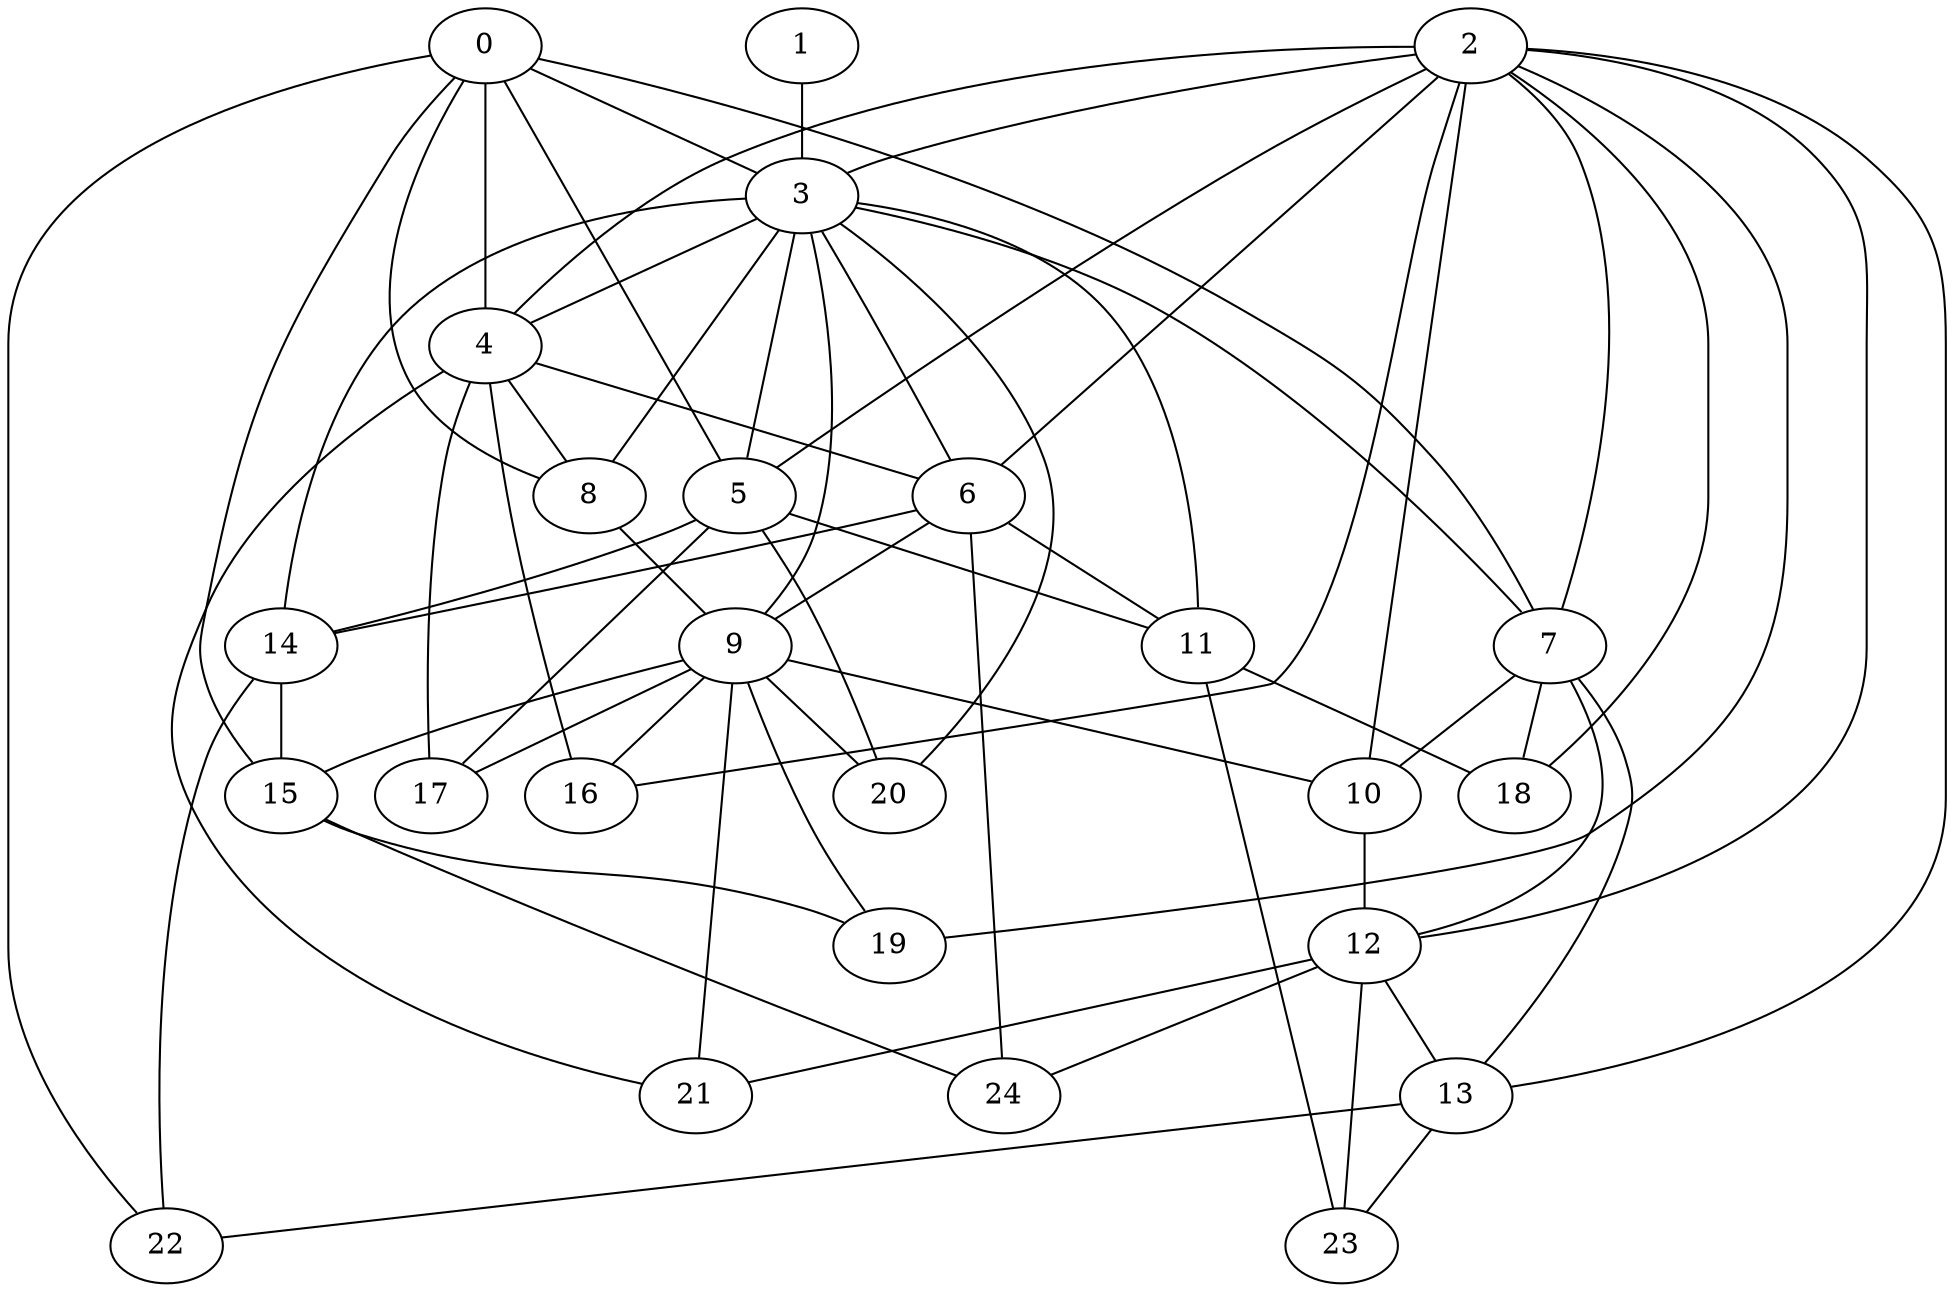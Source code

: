 strict graph "barabasi_albert_graph(25,3)" {
0;
1;
2;
3;
4;
5;
6;
7;
8;
9;
10;
11;
12;
13;
14;
15;
16;
17;
18;
19;
20;
21;
22;
23;
24;
0 -- 3  [is_available=True, prob="0.0950485385171"];
0 -- 4  [is_available=True, prob="0.6743986909"];
0 -- 5  [is_available=True, prob="0.421686349078"];
0 -- 7  [is_available=True, prob="0.26170812048"];
0 -- 8  [is_available=True, prob="0.211746576497"];
0 -- 15  [is_available=True, prob="0.158034315594"];
0 -- 22  [is_available=True, prob="0.0656992067404"];
1 -- 3  [is_available=True, prob="0.487342232964"];
2 -- 3  [is_available=True, prob="0.514750236183"];
2 -- 4  [is_available=True, prob="0.725509914359"];
2 -- 5  [is_available=True, prob="0.313965473379"];
2 -- 6  [is_available=True, prob="1.0"];
2 -- 7  [is_available=True, prob="0.510145902268"];
2 -- 10  [is_available=True, prob="0.946094860816"];
2 -- 12  [is_available=True, prob="1.0"];
2 -- 13  [is_available=True, prob="0.571474940568"];
2 -- 16  [is_available=True, prob="0.985336221211"];
2 -- 18  [is_available=True, prob="0.654357591641"];
2 -- 19  [is_available=True, prob="0.668749663321"];
3 -- 4  [is_available=True, prob="0.343955776183"];
3 -- 5  [is_available=True, prob="0.988327672149"];
3 -- 6  [is_available=True, prob="0.518341256082"];
3 -- 7  [is_available=True, prob="0.0628854480895"];
3 -- 8  [is_available=True, prob="1.0"];
3 -- 9  [is_available=True, prob="0.00197961936894"];
3 -- 11  [is_available=True, prob="0.454673850138"];
3 -- 14  [is_available=True, prob="0.71421003385"];
3 -- 20  [is_available=True, prob="1.0"];
4 -- 6  [is_available=True, prob="0.328163809729"];
4 -- 8  [is_available=True, prob="0.862962008819"];
4 -- 16  [is_available=True, prob="0.701930288832"];
4 -- 17  [is_available=True, prob="0.918007270068"];
4 -- 21  [is_available=True, prob="1.0"];
5 -- 11  [is_available=True, prob="0.54087039321"];
5 -- 14  [is_available=True, prob="0.805035548105"];
5 -- 17  [is_available=True, prob="0.108582833926"];
5 -- 20  [is_available=True, prob="0.299896761392"];
6 -- 9  [is_available=True, prob="1.0"];
6 -- 11  [is_available=True, prob="0.320681616397"];
6 -- 14  [is_available=True, prob="1.0"];
6 -- 24  [is_available=True, prob="1.0"];
7 -- 10  [is_available=True, prob="0.52396050296"];
7 -- 12  [is_available=True, prob="0.0801421083154"];
7 -- 13  [is_available=True, prob="0.414734606585"];
7 -- 18  [is_available=True, prob="0.6434493236"];
8 -- 9  [is_available=True, prob="0.117880972501"];
9 -- 10  [is_available=True, prob="0.284692664625"];
9 -- 15  [is_available=True, prob="0.226348783595"];
9 -- 16  [is_available=True, prob="0.0861033807088"];
9 -- 17  [is_available=True, prob="1.0"];
9 -- 19  [is_available=True, prob="0.867328894491"];
9 -- 20  [is_available=True, prob="1.0"];
9 -- 21  [is_available=True, prob="1.0"];
10 -- 12  [is_available=True, prob="0.664437937489"];
11 -- 18  [is_available=True, prob="1.0"];
11 -- 23  [is_available=True, prob="0.030757554768"];
12 -- 13  [is_available=True, prob="0.177403558433"];
12 -- 21  [is_available=True, prob="0.199232864741"];
12 -- 23  [is_available=True, prob="0.60506670556"];
12 -- 24  [is_available=True, prob="1.0"];
13 -- 23  [is_available=True, prob="0.572470807449"];
13 -- 22  [is_available=True, prob="0.75375757733"];
14 -- 22  [is_available=True, prob="0.849326296696"];
14 -- 15  [is_available=True, prob="0.0872049878589"];
15 -- 19  [is_available=True, prob="0.179142878944"];
15 -- 24  [is_available=True, prob="0.0420283955499"];
}
